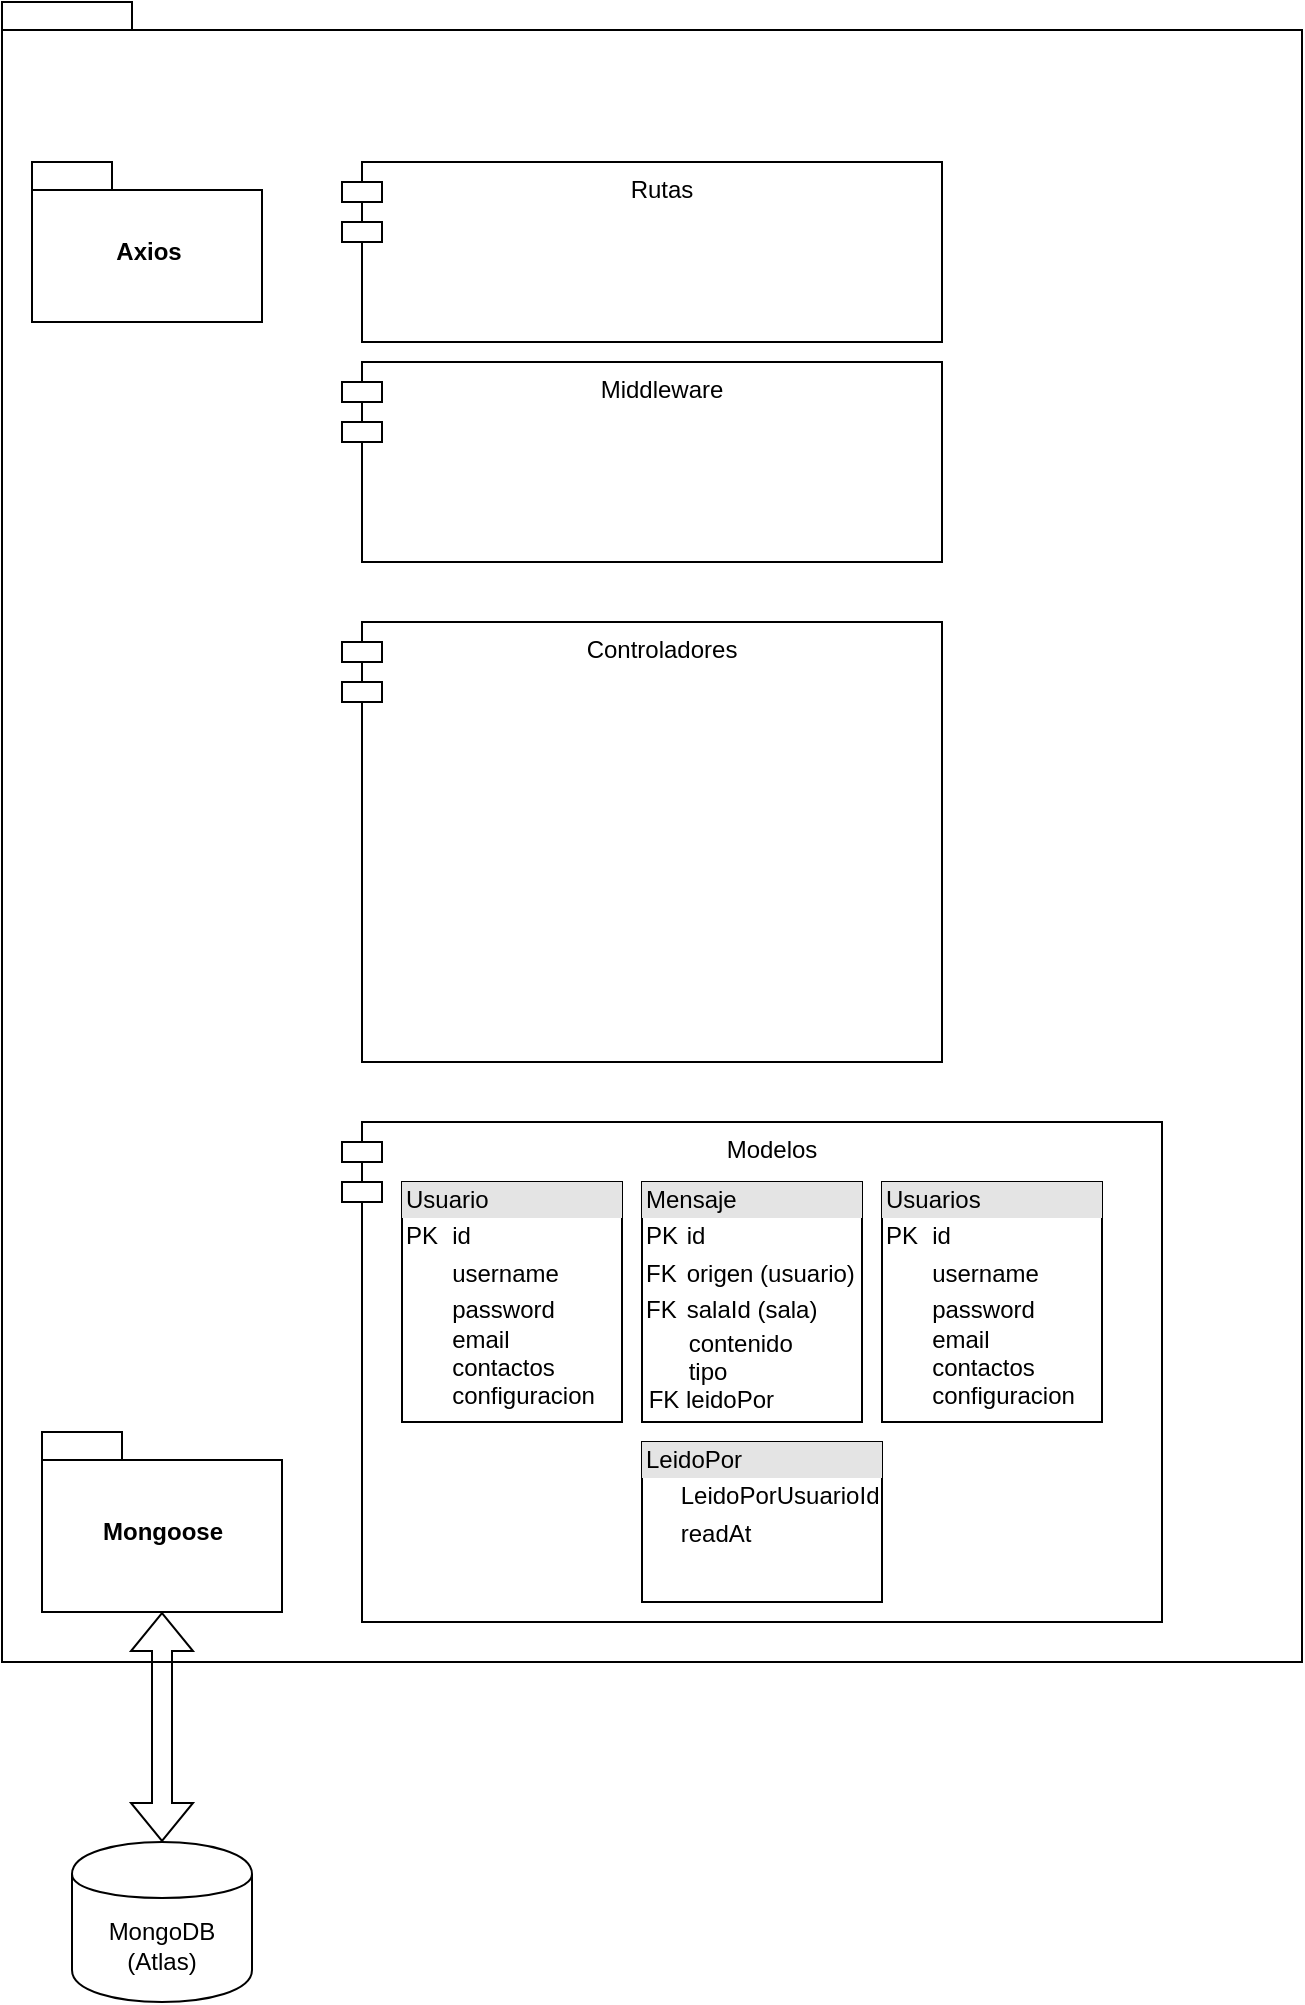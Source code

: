 <mxfile version="16.1.2" type="device"><diagram name="Page-1" id="9f46799a-70d6-7492-0946-bef42562c5a5"><mxGraphModel dx="1342" dy="905" grid="1" gridSize="10" guides="1" tooltips="1" connect="1" arrows="1" fold="1" page="1" pageScale="1" pageWidth="1100" pageHeight="850" background="none" math="0" shadow="0"><root><mxCell id="0"/><mxCell id="1" parent="0"/><mxCell id="CuCI3T1LbUq6CEQfQQ-n-7" value="package" style="shape=folder;fontStyle=1;spacingTop=10;tabWidth=40;tabHeight=14;tabPosition=left;html=1;" parent="1" vertex="1"><mxGeometry width="650" height="830" as="geometry"/></mxCell><mxCell id="CuCI3T1LbUq6CEQfQQ-n-1" value="Controladores" style="shape=module;align=left;spacingLeft=20;align=center;verticalAlign=top;" parent="1" vertex="1"><mxGeometry x="170" y="310" width="300" height="220" as="geometry"/></mxCell><mxCell id="CuCI3T1LbUq6CEQfQQ-n-2" value="Middleware" style="shape=module;align=left;spacingLeft=20;align=center;verticalAlign=top;" parent="1" vertex="1"><mxGeometry x="170" y="180" width="300" height="100" as="geometry"/></mxCell><mxCell id="CuCI3T1LbUq6CEQfQQ-n-3" value="Modelos" style="shape=module;align=left;spacingLeft=20;align=center;verticalAlign=top;" parent="1" vertex="1"><mxGeometry x="170" y="560" width="410" height="250" as="geometry"/></mxCell><mxCell id="CuCI3T1LbUq6CEQfQQ-n-4" value="Rutas" style="shape=module;align=left;spacingLeft=20;align=center;verticalAlign=top;" parent="1" vertex="1"><mxGeometry x="170" y="80" width="300" height="90" as="geometry"/></mxCell><mxCell id="CuCI3T1LbUq6CEQfQQ-n-5" value="Mongoose" style="shape=folder;fontStyle=1;spacingTop=10;tabWidth=40;tabHeight=14;tabPosition=left;html=1;" parent="1" vertex="1"><mxGeometry x="20" y="715" width="120" height="90" as="geometry"/></mxCell><mxCell id="CuCI3T1LbUq6CEQfQQ-n-6" value="MongoDB&lt;br&gt;(Atlas)" style="shape=cylinder;whiteSpace=wrap;html=1;boundedLbl=1;backgroundOutline=1;" parent="1" vertex="1"><mxGeometry x="35" y="920" width="90" height="80" as="geometry"/></mxCell><mxCell id="CuCI3T1LbUq6CEQfQQ-n-8" value="Axios" style="shape=folder;fontStyle=1;spacingTop=10;tabWidth=40;tabHeight=14;tabPosition=left;html=1;" parent="1" vertex="1"><mxGeometry x="15" y="80" width="115" height="80" as="geometry"/></mxCell><mxCell id="CuCI3T1LbUq6CEQfQQ-n-11" value="&lt;div style=&quot;box-sizing: border-box ; width: 100% ; background: #e4e4e4 ; padding: 2px&quot;&gt;Usuario&lt;/div&gt;&lt;table style=&quot;width: 100% ; font-size: 1em&quot; cellpadding=&quot;2&quot; cellspacing=&quot;0&quot;&gt;&lt;tbody&gt;&lt;tr&gt;&lt;td&gt;PK&lt;/td&gt;&lt;td&gt;id&lt;/td&gt;&lt;/tr&gt;&lt;tr&gt;&lt;td&gt;&lt;br&gt;&lt;/td&gt;&lt;td&gt;username&lt;/td&gt;&lt;/tr&gt;&lt;tr&gt;&lt;td&gt;&lt;/td&gt;&lt;td&gt;password&lt;br&gt;email&lt;br&gt;contactos&lt;br&gt;configuracion&lt;/td&gt;&lt;/tr&gt;&lt;/tbody&gt;&lt;/table&gt;" style="verticalAlign=top;align=left;overflow=fill;html=1;" parent="1" vertex="1"><mxGeometry x="200" y="590" width="110" height="120" as="geometry"/></mxCell><mxCell id="CuCI3T1LbUq6CEQfQQ-n-12" value="&lt;div style=&quot;box-sizing: border-box ; width: 100% ; background: #e4e4e4 ; padding: 2px&quot;&gt;Mensaje&lt;/div&gt;&lt;table style=&quot;width: 100% ; font-size: 1em&quot; cellpadding=&quot;2&quot; cellspacing=&quot;0&quot;&gt;&lt;tbody&gt;&lt;tr&gt;&lt;td&gt;PK&lt;/td&gt;&lt;td&gt;id&lt;/td&gt;&lt;/tr&gt;&lt;tr&gt;&lt;td&gt;FK&lt;/td&gt;&lt;td&gt;origen (usuario)&lt;/td&gt;&lt;/tr&gt;&lt;tr&gt;&lt;td&gt;FK&lt;/td&gt;&lt;td&gt;salaId (sala)&lt;/td&gt;&lt;/tr&gt;&lt;/tbody&gt;&lt;/table&gt;&amp;nbsp; &amp;nbsp; &amp;nbsp; &amp;nbsp;contenido&lt;br&gt;&amp;nbsp; &amp;nbsp; &amp;nbsp; &amp;nbsp;tipo&lt;br&gt;&amp;nbsp;FK leidoPor&lt;br&gt;&lt;br&gt;" style="verticalAlign=top;align=left;overflow=fill;html=1;" parent="1" vertex="1"><mxGeometry x="320" y="590" width="110" height="120" as="geometry"/></mxCell><mxCell id="CuCI3T1LbUq6CEQfQQ-n-13" value="&lt;div style=&quot;box-sizing: border-box ; width: 100% ; background: #e4e4e4 ; padding: 2px&quot;&gt;Usuarios&lt;/div&gt;&lt;table style=&quot;width: 100% ; font-size: 1em&quot; cellpadding=&quot;2&quot; cellspacing=&quot;0&quot;&gt;&lt;tbody&gt;&lt;tr&gt;&lt;td&gt;PK&lt;/td&gt;&lt;td&gt;id&lt;/td&gt;&lt;/tr&gt;&lt;tr&gt;&lt;td&gt;&lt;br&gt;&lt;/td&gt;&lt;td&gt;username&lt;/td&gt;&lt;/tr&gt;&lt;tr&gt;&lt;td&gt;&lt;/td&gt;&lt;td&gt;password&lt;br&gt;email&lt;br&gt;contactos&lt;br&gt;configuracion&lt;/td&gt;&lt;/tr&gt;&lt;/tbody&gt;&lt;/table&gt;" style="verticalAlign=top;align=left;overflow=fill;html=1;" parent="1" vertex="1"><mxGeometry x="440" y="590" width="110" height="120" as="geometry"/></mxCell><mxCell id="CuCI3T1LbUq6CEQfQQ-n-14" value="&lt;div style=&quot;box-sizing: border-box ; width: 100% ; background: #e4e4e4 ; padding: 2px&quot;&gt;LeidoPor&lt;/div&gt;&lt;table style=&quot;width: 100% ; font-size: 1em&quot; cellpadding=&quot;2&quot; cellspacing=&quot;0&quot;&gt;&lt;tbody&gt;&lt;tr&gt;&lt;td&gt;&lt;br&gt;&lt;/td&gt;&lt;td&gt;LeidoPorUsuarioId&lt;/td&gt;&lt;/tr&gt;&lt;tr&gt;&lt;td&gt;&amp;nbsp; &amp;nbsp;&amp;nbsp;&lt;/td&gt;&lt;td&gt;readAt&lt;/td&gt;&lt;/tr&gt;&lt;tr&gt;&lt;td&gt;&lt;/td&gt;&lt;td&gt;&lt;br&gt;&lt;/td&gt;&lt;/tr&gt;&lt;/tbody&gt;&lt;/table&gt;" style="verticalAlign=top;align=left;overflow=fill;html=1;" parent="1" vertex="1"><mxGeometry x="320" y="720" width="120" height="80" as="geometry"/></mxCell><mxCell id="CJQW-X88oaIHeHkrAyeE-1" value="" style="shape=flexArrow;endArrow=classic;startArrow=classic;html=1;rounded=0;exitX=0.5;exitY=0;exitDx=0;exitDy=0;" edge="1" parent="1" source="CuCI3T1LbUq6CEQfQQ-n-6" target="CuCI3T1LbUq6CEQfQQ-n-5"><mxGeometry width="100" height="100" relative="1" as="geometry"><mxPoint x="40" y="920" as="sourcePoint"/><mxPoint x="140" y="820" as="targetPoint"/></mxGeometry></mxCell></root></mxGraphModel></diagram></mxfile>